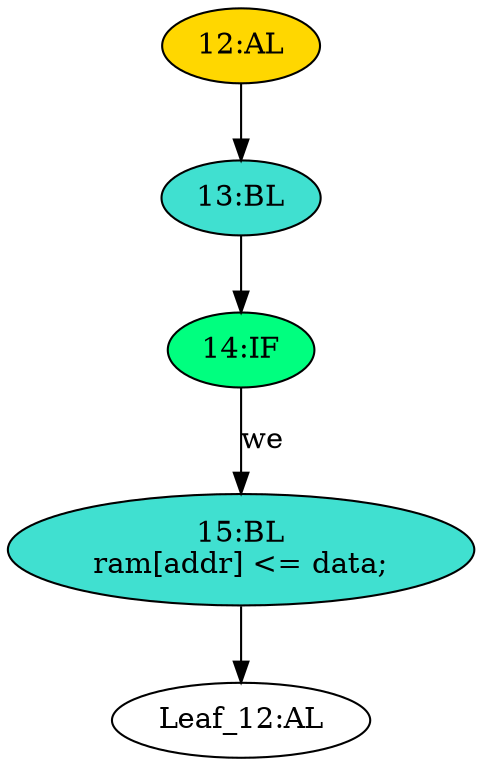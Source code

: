 strict digraph "" {
	node [label="\N"];
	"12:AL"	[ast="<pyverilog.vparser.ast.Always object at 0x7feb02db8690>",
		clk_sens=True,
		fillcolor=gold,
		label="12:AL",
		sens="['clk']",
		statements="[]",
		style=filled,
		typ=Always,
		use_var="['we', 'data']"];
	"13:BL"	[ast="<pyverilog.vparser.ast.Block object at 0x7feb02db8650>",
		fillcolor=turquoise,
		label="13:BL",
		statements="[]",
		style=filled,
		typ=Block];
	"12:AL" -> "13:BL"	[cond="[]",
		lineno=None];
	"14:IF"	[ast="<pyverilog.vparser.ast.IfStatement object at 0x7feb02db8550>",
		fillcolor=springgreen,
		label="14:IF",
		statements="[]",
		style=filled,
		typ=IfStatement];
	"15:BL"	[ast="<pyverilog.vparser.ast.Block object at 0x7feb02db8510>",
		fillcolor=turquoise,
		label="15:BL
ram[addr] <= data;",
		statements="[<pyverilog.vparser.ast.NonblockingSubstitution object at 0x7feb02db8210>]",
		style=filled,
		typ=Block];
	"14:IF" -> "15:BL"	[cond="['we']",
		label=we,
		lineno=14];
	"13:BL" -> "14:IF"	[cond="[]",
		lineno=None];
	"Leaf_12:AL"	[def_var="['ram']",
		label="Leaf_12:AL"];
	"15:BL" -> "Leaf_12:AL"	[cond="[]",
		lineno=None];
}
